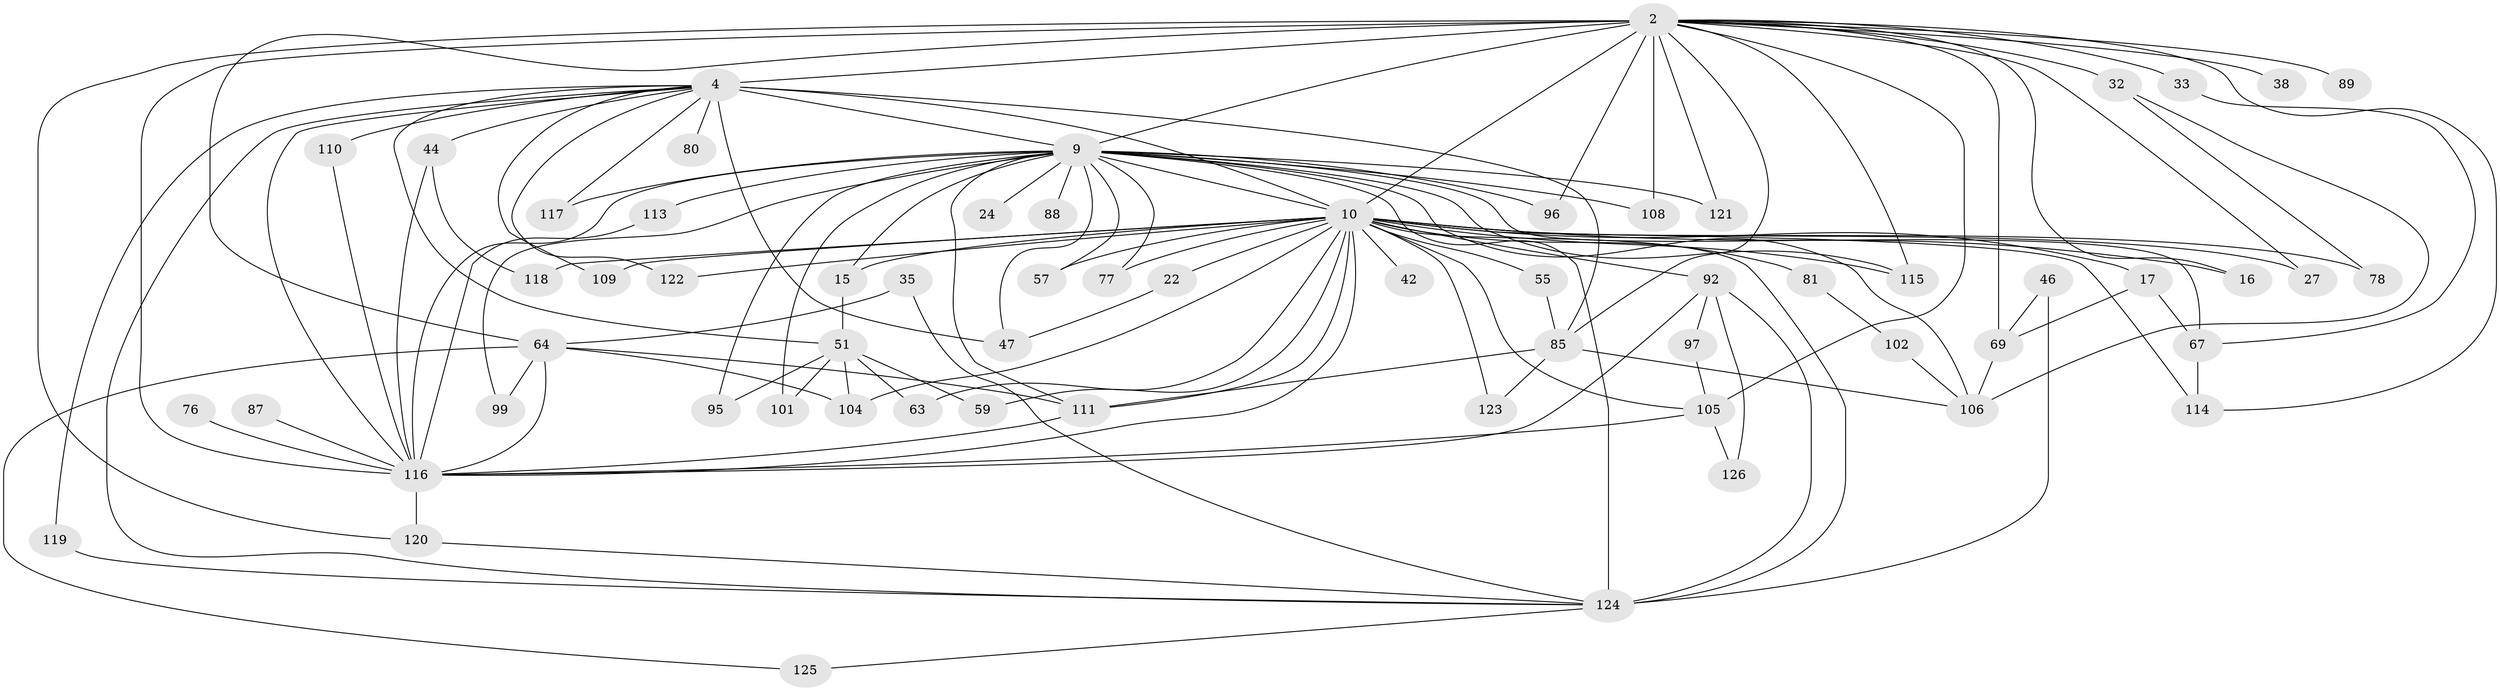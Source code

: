 // original degree distribution, {27: 0.007936507936507936, 24: 0.007936507936507936, 22: 0.007936507936507936, 15: 0.023809523809523808, 32: 0.007936507936507936, 23: 0.015873015873015872, 26: 0.007936507936507936, 4: 0.1111111111111111, 5: 0.047619047619047616, 3: 0.23015873015873015, 2: 0.49206349206349204, 8: 0.015873015873015872, 6: 0.015873015873015872, 7: 0.007936507936507936}
// Generated by graph-tools (version 1.1) at 2025/43/03/09/25 04:43:57]
// undirected, 63 vertices, 127 edges
graph export_dot {
graph [start="1"]
  node [color=gray90,style=filled];
  2 [super="+1"];
  4 [super="+3"];
  9 [super="+8"];
  10 [super="+5"];
  15;
  16;
  17 [super="+11"];
  22;
  24;
  27;
  32 [super="+28"];
  33;
  35;
  38;
  42;
  44;
  46;
  47 [super="+36"];
  51 [super="+34"];
  55;
  57;
  59;
  63;
  64 [super="+21"];
  67 [super="+13"];
  69 [super="+20+41"];
  76;
  77 [super="+45"];
  78;
  80;
  81;
  85 [super="+52+12"];
  87;
  88;
  89;
  92 [super="+30+58"];
  95 [super="+75"];
  96;
  97;
  99;
  101;
  102;
  104 [super="+71"];
  105 [super="+39+60"];
  106 [super="+103"];
  108 [super="+84"];
  109;
  110;
  111 [super="+98"];
  113;
  114 [super="+49"];
  115 [super="+56+94"];
  116 [super="+65+25+68+100+40+79+83+7"];
  117;
  118;
  119;
  120 [super="+112"];
  121;
  122;
  123;
  124 [super="+73+91"];
  125;
  126;
  2 -- 4 [weight=4];
  2 -- 9 [weight=4];
  2 -- 10 [weight=4];
  2 -- 33;
  2 -- 38 [weight=2];
  2 -- 69 [weight=3];
  2 -- 89 [weight=2];
  2 -- 108 [weight=2];
  2 -- 115 [weight=5];
  2 -- 16;
  2 -- 27;
  2 -- 32 [weight=3];
  2 -- 96;
  2 -- 121;
  2 -- 114;
  2 -- 105 [weight=2];
  2 -- 85;
  2 -- 116 [weight=7];
  2 -- 120;
  2 -- 64 [weight=2];
  4 -- 9 [weight=4];
  4 -- 10 [weight=4];
  4 -- 44 [weight=2];
  4 -- 47;
  4 -- 109;
  4 -- 117;
  4 -- 80;
  4 -- 85 [weight=4];
  4 -- 110;
  4 -- 51 [weight=2];
  4 -- 119;
  4 -- 122;
  4 -- 124;
  4 -- 116 [weight=6];
  9 -- 10 [weight=4];
  9 -- 24 [weight=2];
  9 -- 67 [weight=2];
  9 -- 88 [weight=2];
  9 -- 95 [weight=2];
  9 -- 99;
  9 -- 101;
  9 -- 113;
  9 -- 15;
  9 -- 57;
  9 -- 96;
  9 -- 117;
  9 -- 121;
  9 -- 108;
  9 -- 77;
  9 -- 115 [weight=2];
  9 -- 47;
  9 -- 124 [weight=3];
  9 -- 116 [weight=6];
  9 -- 106;
  9 -- 111;
  10 -- 22 [weight=2];
  10 -- 42 [weight=2];
  10 -- 59;
  10 -- 63;
  10 -- 77 [weight=3];
  10 -- 81 [weight=2];
  10 -- 109;
  10 -- 122;
  10 -- 78;
  10 -- 15;
  10 -- 16;
  10 -- 17 [weight=2];
  10 -- 27;
  10 -- 55;
  10 -- 118;
  10 -- 57;
  10 -- 123;
  10 -- 92;
  10 -- 114;
  10 -- 105;
  10 -- 124 [weight=3];
  10 -- 116 [weight=10];
  10 -- 104;
  10 -- 115;
  10 -- 111;
  15 -- 51;
  17 -- 67;
  17 -- 69;
  22 -- 47;
  32 -- 78;
  32 -- 106;
  33 -- 67;
  35 -- 124;
  35 -- 64;
  44 -- 118;
  44 -- 116;
  46 -- 69;
  46 -- 124;
  51 -- 101;
  51 -- 59;
  51 -- 63;
  51 -- 95;
  51 -- 104;
  55 -- 85;
  64 -- 116;
  64 -- 99;
  64 -- 104;
  64 -- 125;
  64 -- 111;
  67 -- 114;
  69 -- 106 [weight=2];
  76 -- 116 [weight=2];
  81 -- 102;
  85 -- 123;
  85 -- 106;
  85 -- 111;
  87 -- 116 [weight=2];
  92 -- 126;
  92 -- 97;
  92 -- 124;
  92 -- 116 [weight=3];
  97 -- 105;
  102 -- 106;
  105 -- 126;
  105 -- 116;
  110 -- 116;
  111 -- 116;
  113 -- 116;
  116 -- 120 [weight=2];
  119 -- 124;
  120 -- 124;
  124 -- 125;
}
